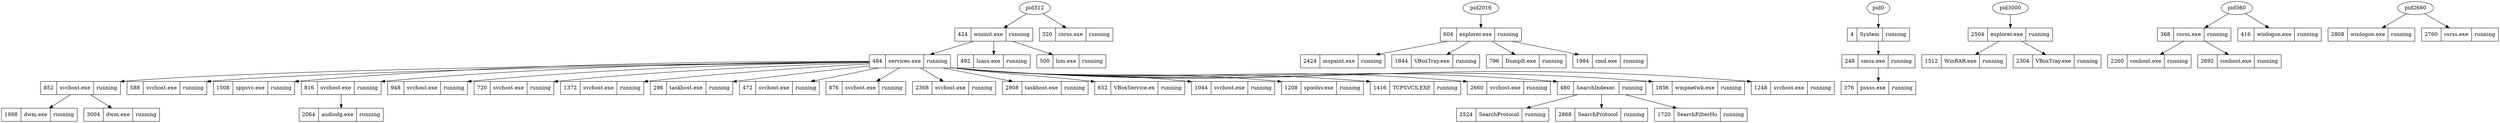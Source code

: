 digraph processtree { 
graph [rankdir = "TB"];
pid852 -> pid1988 [];
pid484 -> pid588 [];
pid484 -> pid1508 [];
pid312 -> pid424 [];
pid604 -> pid2424 [];
pid604 -> pid1844 [];
pid0 -> pid4 [];
pid3000 -> pid2504 [];
pid4 -> pid248 [];
pid604 -> pid796 [];
pid484 -> pid816 [];
pid484 -> pid948 [];
pid484 -> pid720 [];
pid484 -> pid1372 [];
pid424 -> pid484 [];
pid484 -> pid296 [];
pid360 -> pid368 [];
pid852 -> pid3004 [];
pid312 -> pid320 [];
pid368 -> pid2260 [];
pid484 -> pid472 [];
pid2680 -> pid2808 [];
pid484 -> pid852 [];
pid368 -> pid2692 [];
pid2016 -> pid604 [];
pid484 -> pid876 [];
pid484 -> pid2368 [];
pid248 -> pid376 [];
pid484 -> pid2908 [];
pid360 -> pid416 [];
pid484 -> pid652 [];
pid2680 -> pid2760 [];
pid424 -> pid492 [];
pid484 -> pid1044 [];
pid484 -> pid1208 [];
pid604 -> pid1984 [];
pid484 -> pid1416 [];
pid484 -> pid2660 [];
pid484 -> pid480 [];
pid480 -> pid2524 [];
pid816 -> pid2064 [];
pid480 -> pid2868 [];
pid2504 -> pid1512 [];
pid480 -> pid1720 [];
pid424 -> pid500 [];
pid484 -> pid1856 [];
pid2504 -> pid2304 [];
pid484 -> pid1248 [];
pid472 [label="472 | svchost.exe |running" shape="record" ];
pid1988 [label="1988 | dwm.exe |running" shape="record" ];
pid1856 [label="1856 | wmpnetwk.exe |running" shape="record" ];
pid1372 [label="1372 | svchost.exe |running" shape="record" ];
pid424 [label="424 | wininit.exe |running" shape="record" ];
pid1508 [label="1508 | sppsvc.exe |running" shape="record" ];
pid2692 [label="2692 | conhost.exe |running" shape="record" ];
pid1248 [label="1248 | svchost.exe |running" shape="record" ];
pid2260 [label="2260 | conhost.exe |running" shape="record" ];
pid4 [label="4 | System |running" shape="record" ];
pid320 [label="320 | csrss.exe |running" shape="record" ];
pid1984 [label="1984 | cmd.exe |running" shape="record" ];
pid2808 [label="2808 | winlogon.exe |running" shape="record" ];
pid852 [label="852 | svchost.exe |running" shape="record" ];
pid376 [label="376 | psxss.exe |running" shape="record" ];
pid368 [label="368 | csrss.exe |running" shape="record" ];
pid2524 [label="2524 | SearchProtocol |running" shape="record" ];
pid652 [label="652 | VBoxService.ex |running" shape="record" ];
pid2908 [label="2908 | taskhost.exe |running" shape="record" ];
pid1720 [label="1720 | SearchFilterHo |running" shape="record" ];
pid1512 [label="1512 | WinRAR.exe |running" shape="record" ];
pid876 [label="876 | svchost.exe |running" shape="record" ];
pid2660 [label="2660 | svchost.exe |running" shape="record" ];
pid948 [label="948 | svchost.exe |running" shape="record" ];
pid248 [label="248 | smss.exe |running" shape="record" ];
pid1208 [label="1208 | spoolsv.exe |running" shape="record" ];
pid3004 [label="3004 | dwm.exe |running" shape="record" ];
pid480 [label="480 | SearchIndexer. |running" shape="record" ];
pid2760 [label="2760 | csrss.exe |running" shape="record" ];
pid2304 [label="2304 | VBoxTray.exe |running" shape="record" ];
pid1044 [label="1044 | svchost.exe |running" shape="record" ];
pid2424 [label="2424 | mspaint.exe |running" shape="record" ];
pid796 [label="796 | DumpIt.exe |running" shape="record" ];
pid588 [label="588 | svchost.exe |running" shape="record" ];
pid492 [label="492 | lsass.exe |running" shape="record" ];
pid2504 [label="2504 | explorer.exe |running" shape="record" ];
pid500 [label="500 | lsm.exe |running" shape="record" ];
pid484 [label="484 | services.exe |running" shape="record" ];
pid2368 [label="2368 | svchost.exe |running" shape="record" ];
pid816 [label="816 | svchost.exe |running" shape="record" ];
pid2868 [label="2868 | SearchProtocol |running" shape="record" ];
pid296 [label="296 | taskhost.exe |running" shape="record" ];
pid416 [label="416 | winlogon.exe |running" shape="record" ];
pid1844 [label="1844 | VBoxTray.exe |running" shape="record" ];
pid2064 [label="2064 | audiodg.exe |running" shape="record" ];
pid1416 [label="1416 | TCPSVCS.EXE |running" shape="record" ];
pid604 [label="604 | explorer.exe |running" shape="record" ];
pid720 [label="720 | svchost.exe |running" shape="record" ];
}